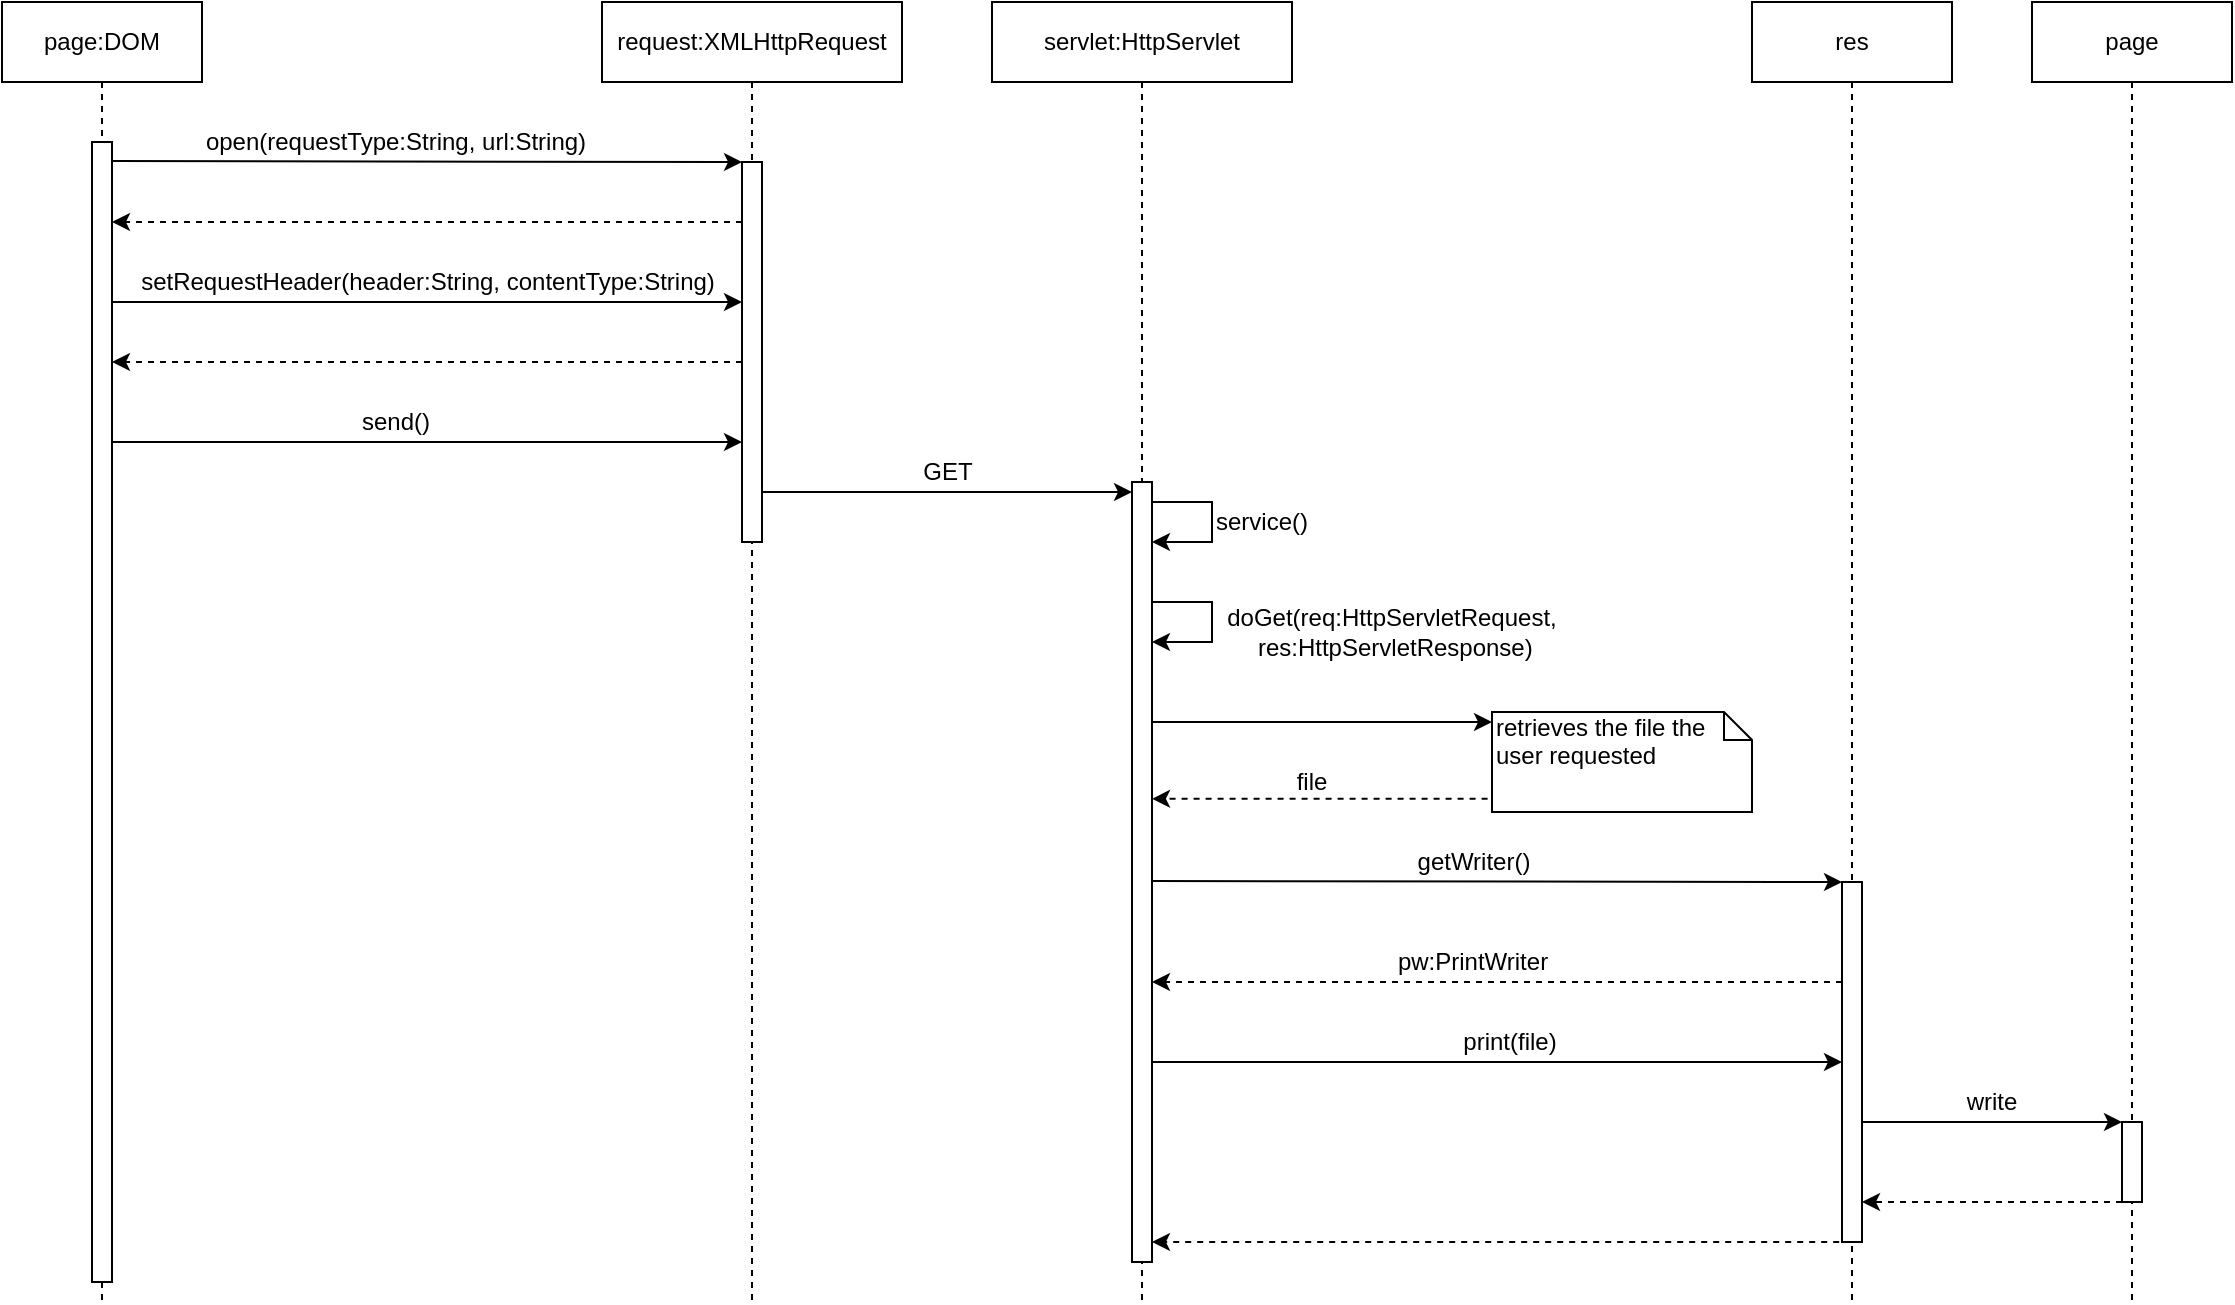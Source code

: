 <mxfile version="10.6.0" type="google"><diagram id="NClwFFXYFS-xL6o0dTL6" name="Page-1"><mxGraphModel dx="1010" dy="501" grid="1" gridSize="10" guides="1" tooltips="1" connect="1" arrows="1" fold="1" page="1" pageScale="1" pageWidth="850" pageHeight="1100" math="0" shadow="0"><root><mxCell id="0"/><mxCell id="1" parent="0"/><mxCell id="fpdHXkQweWqAvhztJ61M-1" value="page:DOM" style="shape=umlLifeline;perimeter=lifelinePerimeter;whiteSpace=wrap;html=1;container=1;collapsible=0;recursiveResize=0;outlineConnect=0;" vertex="1" parent="1"><mxGeometry x="475" y="60" width="100" height="650" as="geometry"/></mxCell><mxCell id="fpdHXkQweWqAvhztJ61M-2" value="" style="html=1;points=[];perimeter=orthogonalPerimeter;" vertex="1" parent="fpdHXkQweWqAvhztJ61M-1"><mxGeometry x="45" y="70" width="10" height="570" as="geometry"/></mxCell><mxCell id="fpdHXkQweWqAvhztJ61M-3" value="" style="endArrow=classic;html=1;rounded=0;" edge="1" parent="1" target="fpdHXkQweWqAvhztJ61M-6"><mxGeometry width="50" height="50" relative="1" as="geometry"><mxPoint x="530" y="139.5" as="sourcePoint"/><mxPoint x="775" y="139.5" as="targetPoint"/></mxGeometry></mxCell><mxCell id="fpdHXkQweWqAvhztJ61M-4" value="open(requestType:String, url:String)" style="text;html=1;strokeColor=none;fillColor=none;align=center;verticalAlign=middle;whiteSpace=wrap;rounded=0;" vertex="1" parent="1"><mxGeometry x="557" y="120" width="230" height="20" as="geometry"/></mxCell><mxCell id="fpdHXkQweWqAvhztJ61M-5" value="request:XMLHttpRequest" style="shape=umlLifeline;perimeter=lifelinePerimeter;whiteSpace=wrap;html=1;container=1;collapsible=0;recursiveResize=0;outlineConnect=0;" vertex="1" parent="1"><mxGeometry x="775" y="60" width="150" height="650" as="geometry"/></mxCell><mxCell id="fpdHXkQweWqAvhztJ61M-6" value="" style="html=1;points=[];perimeter=orthogonalPerimeter;" vertex="1" parent="fpdHXkQweWqAvhztJ61M-5"><mxGeometry x="70" y="80" width="10" height="190" as="geometry"/></mxCell><mxCell id="fpdHXkQweWqAvhztJ61M-7" value="" style="endArrow=classic;html=1;rounded=0;dashed=1;" edge="1" parent="1" source="fpdHXkQweWqAvhztJ61M-6"><mxGeometry width="50" height="50" relative="1" as="geometry"><mxPoint x="760" y="170" as="sourcePoint"/><mxPoint x="530" y="170" as="targetPoint"/></mxGeometry></mxCell><mxCell id="fpdHXkQweWqAvhztJ61M-8" value="" style="endArrow=classic;html=1;rounded=0;" edge="1" parent="1" source="fpdHXkQweWqAvhztJ61M-2" target="fpdHXkQweWqAvhztJ61M-6"><mxGeometry width="50" height="50" relative="1" as="geometry"><mxPoint x="565" y="210" as="sourcePoint"/><mxPoint x="810" y="210" as="targetPoint"/><Array as="points"><mxPoint x="790" y="210"/></Array></mxGeometry></mxCell><mxCell id="fpdHXkQweWqAvhztJ61M-9" value="setRequestHeader(header:String, contentType:String)" style="text;html=1;strokeColor=none;fillColor=none;align=center;verticalAlign=middle;whiteSpace=wrap;rounded=0;" vertex="1" parent="1"><mxGeometry x="538.5" y="190" width="298" height="20" as="geometry"/></mxCell><mxCell id="fpdHXkQweWqAvhztJ61M-10" value="" style="endArrow=classic;html=1;rounded=0;dashed=1;" edge="1" parent="1" source="fpdHXkQweWqAvhztJ61M-6" target="fpdHXkQweWqAvhztJ61M-2"><mxGeometry width="50" height="50" relative="1" as="geometry"><mxPoint x="820" y="240" as="sourcePoint"/><mxPoint x="590" y="240" as="targetPoint"/><Array as="points"><mxPoint x="740" y="240"/></Array></mxGeometry></mxCell><mxCell id="fpdHXkQweWqAvhztJ61M-11" value="" style="endArrow=classic;html=1;rounded=0;" edge="1" parent="1" source="fpdHXkQweWqAvhztJ61M-2" target="fpdHXkQweWqAvhztJ61M-6"><mxGeometry width="50" height="50" relative="1" as="geometry"><mxPoint x="549.5" y="280" as="sourcePoint"/><mxPoint x="794.5" y="280" as="targetPoint"/><Array as="points"><mxPoint x="810" y="280"/></Array></mxGeometry></mxCell><mxCell id="fpdHXkQweWqAvhztJ61M-12" value="send()" style="text;html=1;strokeColor=none;fillColor=none;align=center;verticalAlign=middle;whiteSpace=wrap;rounded=0;" vertex="1" parent="1"><mxGeometry x="620" y="260" width="104" height="20" as="geometry"/></mxCell><mxCell id="fpdHXkQweWqAvhztJ61M-13" value="" style="endArrow=classic;html=1;rounded=0;" edge="1" parent="1" target="fpdHXkQweWqAvhztJ61M-16"><mxGeometry width="50" height="50" relative="1" as="geometry"><mxPoint x="855" y="305" as="sourcePoint"/><mxPoint x="982.5" y="299.5" as="targetPoint"/><Array as="points"><mxPoint x="1010" y="305"/></Array></mxGeometry></mxCell><mxCell id="fpdHXkQweWqAvhztJ61M-14" value="GET" style="text;html=1;strokeColor=none;fillColor=none;align=center;verticalAlign=middle;whiteSpace=wrap;rounded=0;" vertex="1" parent="1"><mxGeometry x="925.5" y="285" width="44" height="20" as="geometry"/></mxCell><mxCell id="fpdHXkQweWqAvhztJ61M-15" value="servlet:HttpServlet" style="shape=umlLifeline;perimeter=lifelinePerimeter;whiteSpace=wrap;html=1;container=1;collapsible=0;recursiveResize=0;outlineConnect=0;" vertex="1" parent="1"><mxGeometry x="970" y="60" width="150" height="650" as="geometry"/></mxCell><mxCell id="fpdHXkQweWqAvhztJ61M-16" value="" style="html=1;points=[];perimeter=orthogonalPerimeter;" vertex="1" parent="fpdHXkQweWqAvhztJ61M-15"><mxGeometry x="70" y="240" width="10" height="390" as="geometry"/></mxCell><mxCell id="fpdHXkQweWqAvhztJ61M-17" value="" style="endArrow=classic;html=1;rounded=0;" edge="1" parent="1"><mxGeometry width="50" height="50" relative="1" as="geometry"><mxPoint x="1050" y="310" as="sourcePoint"/><mxPoint x="1050" y="330" as="targetPoint"/><Array as="points"><mxPoint x="1080" y="310"/><mxPoint x="1080" y="330"/></Array></mxGeometry></mxCell><mxCell id="fpdHXkQweWqAvhztJ61M-18" value="service()" style="text;html=1;strokeColor=none;fillColor=none;align=center;verticalAlign=middle;whiteSpace=wrap;rounded=0;" vertex="1" parent="1"><mxGeometry x="1080" y="310" width="50" height="20" as="geometry"/></mxCell><mxCell id="fpdHXkQweWqAvhztJ61M-19" value="" style="endArrow=classic;html=1;rounded=0;" edge="1" parent="1"><mxGeometry width="50" height="50" relative="1" as="geometry"><mxPoint x="1050" y="420" as="sourcePoint"/><mxPoint x="1220" y="420" as="targetPoint"/></mxGeometry></mxCell><mxCell id="fpdHXkQweWqAvhztJ61M-20" value="doGet(req:&lt;span&gt;HttpServletRequest,&lt;br&gt;&amp;nbsp;res:&lt;/span&gt;&lt;span&gt;HttpServletResponse)&lt;/span&gt;" style="text;html=1;strokeColor=none;fillColor=none;align=center;verticalAlign=middle;whiteSpace=wrap;rounded=0;" vertex="1" parent="1"><mxGeometry x="1080" y="360" width="180" height="30" as="geometry"/></mxCell><mxCell id="fpdHXkQweWqAvhztJ61M-21" value="" style="endArrow=classic;html=1;rounded=0;" edge="1" parent="1"><mxGeometry width="50" height="50" relative="1" as="geometry"><mxPoint x="1050" y="360" as="sourcePoint"/><mxPoint x="1050" y="380" as="targetPoint"/><Array as="points"><mxPoint x="1080" y="360"/><mxPoint x="1080" y="380"/></Array></mxGeometry></mxCell><mxCell id="fpdHXkQweWqAvhztJ61M-22" value="retrieves the file the user requested" style="shape=note;whiteSpace=wrap;html=1;size=14;verticalAlign=top;align=left;spacingTop=-6;" vertex="1" parent="1"><mxGeometry x="1220" y="415" width="130" height="50" as="geometry"/></mxCell><mxCell id="fpdHXkQweWqAvhztJ61M-27" value="" style="endArrow=classic;html=1;rounded=0;dashed=1;exitX=-0.017;exitY=0.868;exitDx=0;exitDy=0;exitPerimeter=0;" edge="1" parent="1" source="fpdHXkQweWqAvhztJ61M-22" target="fpdHXkQweWqAvhztJ61M-16"><mxGeometry width="50" height="50" relative="1" as="geometry"><mxPoint x="1215" y="449" as="sourcePoint"/><mxPoint x="1110" y="450" as="targetPoint"/></mxGeometry></mxCell><mxCell id="fpdHXkQweWqAvhztJ61M-28" value="file" style="text;html=1;strokeColor=none;fillColor=none;align=center;verticalAlign=middle;whiteSpace=wrap;rounded=0;" vertex="1" parent="1"><mxGeometry x="1108" y="440" width="44" height="20" as="geometry"/></mxCell><mxCell id="fpdHXkQweWqAvhztJ61M-29" value="res" style="shape=umlLifeline;perimeter=lifelinePerimeter;whiteSpace=wrap;html=1;container=1;collapsible=0;recursiveResize=0;outlineConnect=0;" vertex="1" parent="1"><mxGeometry x="1350" y="60" width="100" height="650" as="geometry"/></mxCell><mxCell id="fpdHXkQweWqAvhztJ61M-31" value="" style="html=1;points=[];perimeter=orthogonalPerimeter;" vertex="1" parent="fpdHXkQweWqAvhztJ61M-29"><mxGeometry x="45" y="440" width="10" height="180" as="geometry"/></mxCell><mxCell id="fpdHXkQweWqAvhztJ61M-30" value="" style="endArrow=classic;html=1;rounded=0;" edge="1" parent="1" target="fpdHXkQweWqAvhztJ61M-31"><mxGeometry width="50" height="50" relative="1" as="geometry"><mxPoint x="1050" y="499.5" as="sourcePoint"/><mxPoint x="1220" y="499.5" as="targetPoint"/></mxGeometry></mxCell><mxCell id="fpdHXkQweWqAvhztJ61M-32" value="getWriter()" style="text;html=1;strokeColor=none;fillColor=none;align=center;verticalAlign=middle;whiteSpace=wrap;rounded=0;" vertex="1" parent="1"><mxGeometry x="1180" y="480" width="62" height="20" as="geometry"/></mxCell><mxCell id="fpdHXkQweWqAvhztJ61M-34" value="" style="endArrow=classic;html=1;rounded=0;dashed=1;" edge="1" parent="1" source="fpdHXkQweWqAvhztJ61M-31" target="fpdHXkQweWqAvhztJ61M-16"><mxGeometry width="50" height="50" relative="1" as="geometry"><mxPoint x="1276" y="539.5" as="sourcePoint"/><mxPoint x="1108" y="539.5" as="targetPoint"/><Array as="points"><mxPoint x="1350" y="550"/></Array></mxGeometry></mxCell><mxCell id="fpdHXkQweWqAvhztJ61M-35" value="pw:PrintWriter" style="text;html=1;strokeColor=none;fillColor=none;align=center;verticalAlign=middle;whiteSpace=wrap;rounded=0;" vertex="1" parent="1"><mxGeometry x="1170" y="530" width="81" height="20" as="geometry"/></mxCell><mxCell id="fpdHXkQweWqAvhztJ61M-36" value="page" style="shape=umlLifeline;perimeter=lifelinePerimeter;whiteSpace=wrap;html=1;container=1;collapsible=0;recursiveResize=0;outlineConnect=0;" vertex="1" parent="1"><mxGeometry x="1490" y="60" width="100" height="650" as="geometry"/></mxCell><mxCell id="fpdHXkQweWqAvhztJ61M-37" value="" style="html=1;points=[];perimeter=orthogonalPerimeter;" vertex="1" parent="fpdHXkQweWqAvhztJ61M-36"><mxGeometry x="45" y="560" width="10" height="40" as="geometry"/></mxCell><mxCell id="fpdHXkQweWqAvhztJ61M-38" value="" style="endArrow=classic;html=1;rounded=0;" edge="1" parent="1" target="fpdHXkQweWqAvhztJ61M-31"><mxGeometry width="50" height="50" relative="1" as="geometry"><mxPoint x="1050" y="590" as="sourcePoint"/><mxPoint x="1340" y="570" as="targetPoint"/></mxGeometry></mxCell><mxCell id="fpdHXkQweWqAvhztJ61M-39" value="print(file)" style="text;html=1;strokeColor=none;fillColor=none;align=center;verticalAlign=middle;whiteSpace=wrap;rounded=0;" vertex="1" parent="1"><mxGeometry x="1198" y="570" width="62" height="20" as="geometry"/></mxCell><mxCell id="fpdHXkQweWqAvhztJ61M-40" value="" style="endArrow=classic;html=1;rounded=0;" edge="1" parent="1" target="fpdHXkQweWqAvhztJ61M-37"><mxGeometry width="50" height="50" relative="1" as="geometry"><mxPoint x="1405" y="620" as="sourcePoint"/><mxPoint x="1520" y="620" as="targetPoint"/></mxGeometry></mxCell><mxCell id="fpdHXkQweWqAvhztJ61M-41" value="write" style="text;html=1;strokeColor=none;fillColor=none;align=center;verticalAlign=middle;whiteSpace=wrap;rounded=0;" vertex="1" parent="1"><mxGeometry x="1439" y="600" width="62" height="20" as="geometry"/></mxCell><mxCell id="fpdHXkQweWqAvhztJ61M-42" value="" style="endArrow=classic;html=1;rounded=0;dashed=1;" edge="1" parent="1" source="fpdHXkQweWqAvhztJ61M-37" target="fpdHXkQweWqAvhztJ61M-31"><mxGeometry width="50" height="50" relative="1" as="geometry"><mxPoint x="1524" y="654.5" as="sourcePoint"/><mxPoint x="1439" y="655" as="targetPoint"/><Array as="points"><mxPoint x="1460" y="660"/></Array></mxGeometry></mxCell><mxCell id="fpdHXkQweWqAvhztJ61M-43" value="" style="endArrow=classic;html=1;rounded=0;dashed=1;exitX=0.46;exitY=1;exitDx=0;exitDy=0;exitPerimeter=0;" edge="1" parent="1" source="fpdHXkQweWqAvhztJ61M-31" target="fpdHXkQweWqAvhztJ61M-16"><mxGeometry width="50" height="50" relative="1" as="geometry"><mxPoint x="1380" y="680" as="sourcePoint"/><mxPoint x="1090" y="660" as="targetPoint"/></mxGeometry></mxCell></root></mxGraphModel></diagram></mxfile>